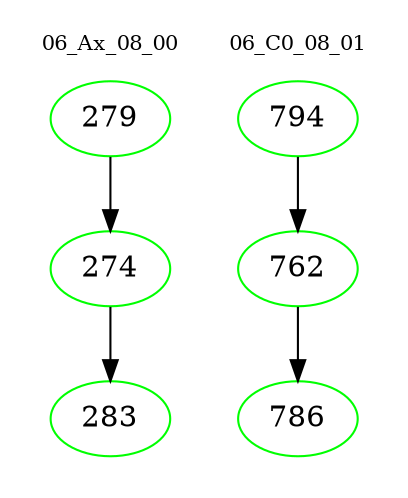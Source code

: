 digraph{
subgraph cluster_0 {
color = white
label = "06_Ax_08_00";
fontsize=10;
T0_279 [label="279", color="green"]
T0_279 -> T0_274 [color="black"]
T0_274 [label="274", color="green"]
T0_274 -> T0_283 [color="black"]
T0_283 [label="283", color="green"]
}
subgraph cluster_1 {
color = white
label = "06_C0_08_01";
fontsize=10;
T1_794 [label="794", color="green"]
T1_794 -> T1_762 [color="black"]
T1_762 [label="762", color="green"]
T1_762 -> T1_786 [color="black"]
T1_786 [label="786", color="green"]
}
}
